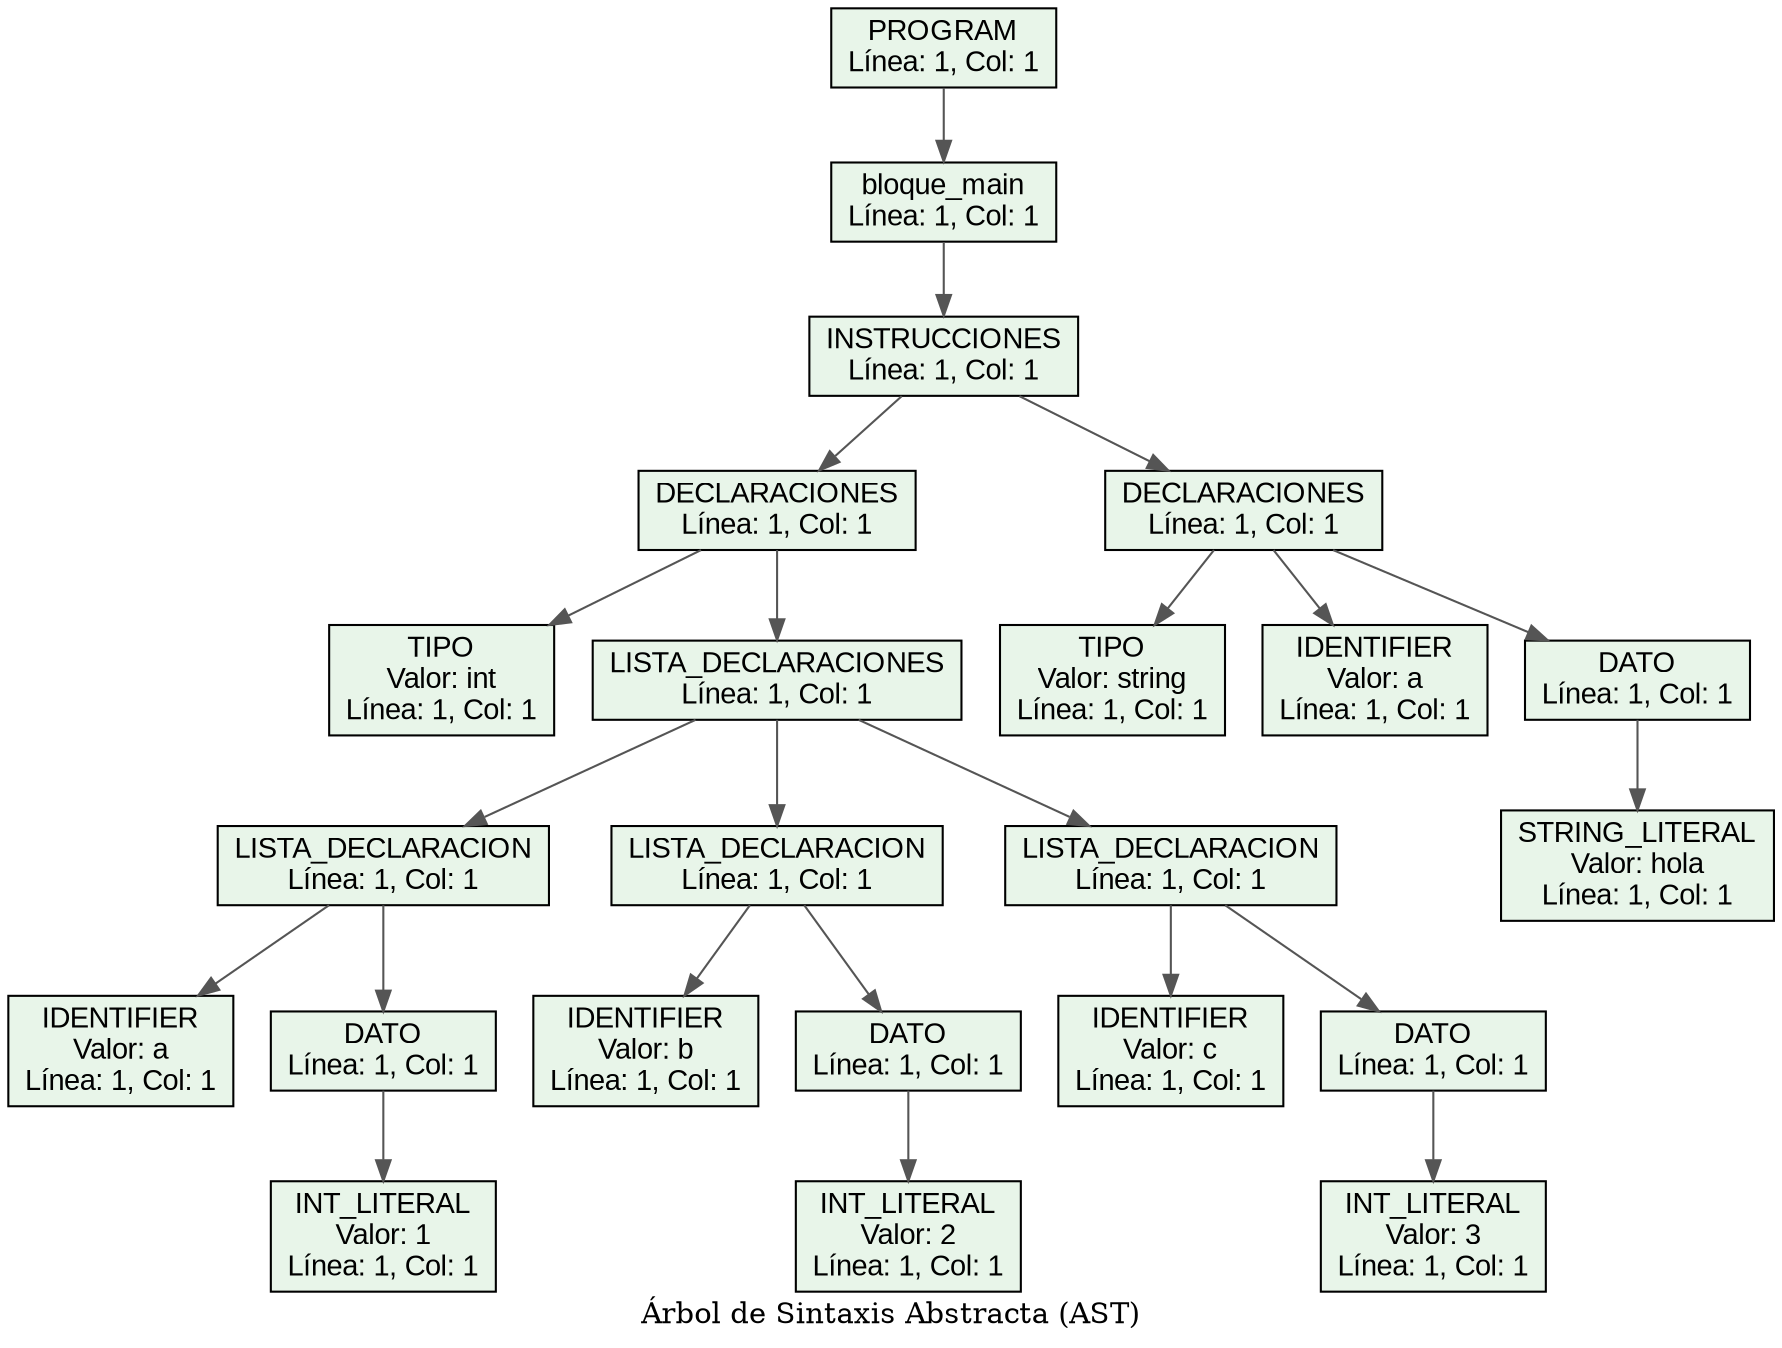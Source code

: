 digraph AST {
  rankdir=TB;
  node [fontname="Arial", style=filled, shape=box, fillcolor="#E8F5E9"];
  edge [fontname="Arial", color="#555555"];
  label="Árbol de Sintaxis Abstracta (AST)";

  node_0 [label="PROGRAM\nLínea: 1, Col: 1"];
  node_1 [label="bloque_main\nLínea: 1, Col: 1"];
  node_0 -> node_1;
  node_2 [label="INSTRUCCIONES\nLínea: 1, Col: 1"];
  node_1 -> node_2;
  node_3 [label="DECLARACIONES\nLínea: 1, Col: 1"];
  node_2 -> node_3;
  node_4 [label="TIPO\nValor: int\nLínea: 1, Col: 1"];
  node_3 -> node_4;
  node_5 [label="LISTA_DECLARACIONES\nLínea: 1, Col: 1"];
  node_3 -> node_5;
  node_6 [label="LISTA_DECLARACION\nLínea: 1, Col: 1"];
  node_5 -> node_6;
  node_7 [label="IDENTIFIER\nValor: a\nLínea: 1, Col: 1"];
  node_6 -> node_7;
  node_8 [label="DATO\nLínea: 1, Col: 1"];
  node_6 -> node_8;
  node_9 [label="INT_LITERAL\nValor: 1\nLínea: 1, Col: 1"];
  node_8 -> node_9;
  node_10 [label="LISTA_DECLARACION\nLínea: 1, Col: 1"];
  node_5 -> node_10;
  node_11 [label="IDENTIFIER\nValor: b\nLínea: 1, Col: 1"];
  node_10 -> node_11;
  node_12 [label="DATO\nLínea: 1, Col: 1"];
  node_10 -> node_12;
  node_13 [label="INT_LITERAL\nValor: 2\nLínea: 1, Col: 1"];
  node_12 -> node_13;
  node_14 [label="LISTA_DECLARACION\nLínea: 1, Col: 1"];
  node_5 -> node_14;
  node_15 [label="IDENTIFIER\nValor: c\nLínea: 1, Col: 1"];
  node_14 -> node_15;
  node_16 [label="DATO\nLínea: 1, Col: 1"];
  node_14 -> node_16;
  node_17 [label="INT_LITERAL\nValor: 3\nLínea: 1, Col: 1"];
  node_16 -> node_17;
  node_18 [label="DECLARACIONES\nLínea: 1, Col: 1"];
  node_2 -> node_18;
  node_19 [label="TIPO\nValor: string\nLínea: 1, Col: 1"];
  node_18 -> node_19;
  node_20 [label="IDENTIFIER\nValor: a\nLínea: 1, Col: 1"];
  node_18 -> node_20;
  node_21 [label="DATO\nLínea: 1, Col: 1"];
  node_18 -> node_21;
  node_22 [label="STRING_LITERAL\nValor: hola\nLínea: 1, Col: 1"];
  node_21 -> node_22;

}
